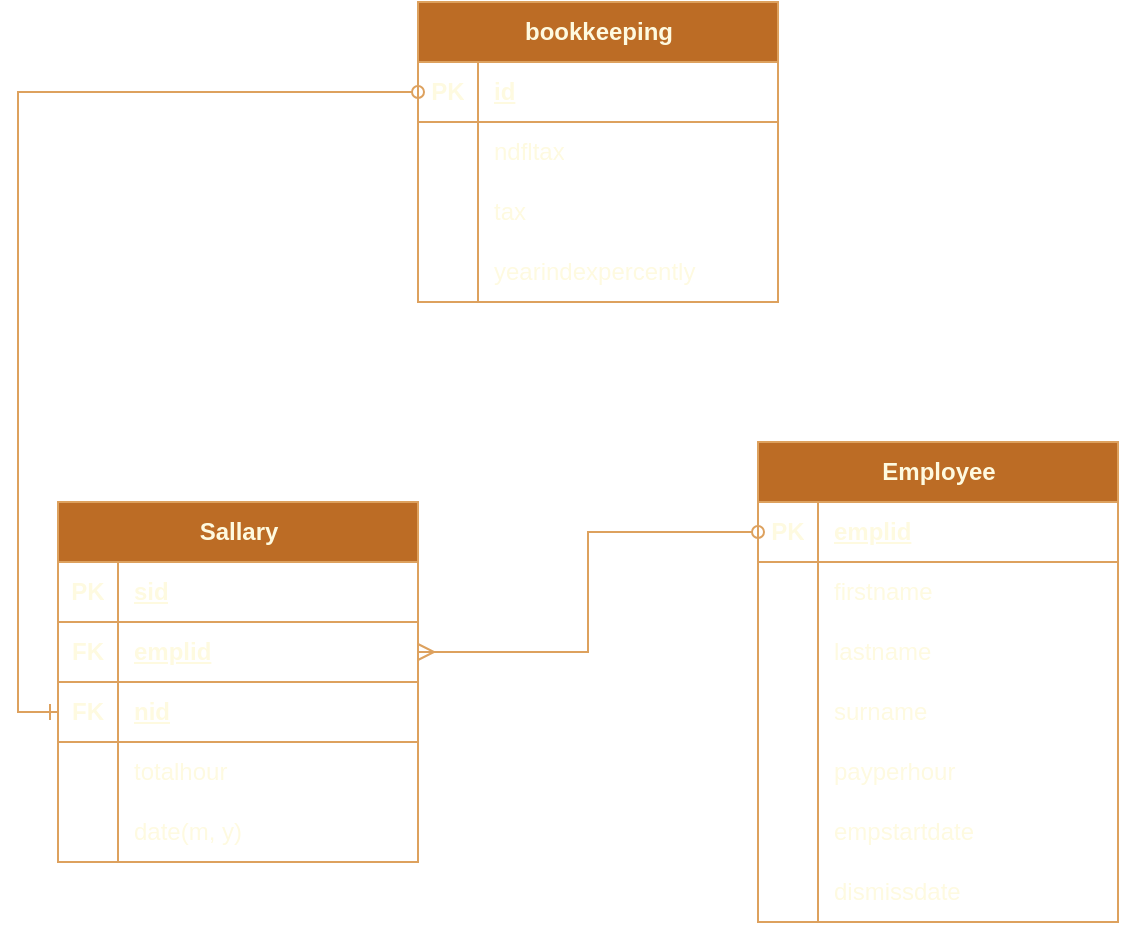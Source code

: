 <mxfile version="24.2.5" type="device">
  <diagram name="Страница — 1" id="LafsXsfQ3ruEzlJ95aAx">
    <mxGraphModel dx="1078" dy="482" grid="1" gridSize="10" guides="1" tooltips="1" connect="1" arrows="1" fold="1" page="1" pageScale="1" pageWidth="1654" pageHeight="2336" math="0" shadow="0">
      <root>
        <mxCell id="0" />
        <mxCell id="1" parent="0" />
        <mxCell id="s_yWa5zJvOJCbXTxceJ7-14" value="Sallary" style="shape=table;startSize=30;container=1;collapsible=1;childLayout=tableLayout;fixedRows=1;rowLines=0;fontStyle=1;align=center;resizeLast=1;html=1;labelBackgroundColor=none;fillColor=#BC6C25;strokeColor=#DDA15E;fontColor=#FEFAE0;" vertex="1" parent="1">
          <mxGeometry x="370" y="290" width="180" height="180" as="geometry" />
        </mxCell>
        <mxCell id="s_yWa5zJvOJCbXTxceJ7-15" value="" style="shape=tableRow;horizontal=0;startSize=0;swimlaneHead=0;swimlaneBody=0;fillColor=none;collapsible=0;dropTarget=0;points=[[0,0.5],[1,0.5]];portConstraint=eastwest;top=0;left=0;right=0;bottom=1;labelBackgroundColor=none;strokeColor=#DDA15E;fontColor=#FEFAE0;" vertex="1" parent="s_yWa5zJvOJCbXTxceJ7-14">
          <mxGeometry y="30" width="180" height="30" as="geometry" />
        </mxCell>
        <mxCell id="s_yWa5zJvOJCbXTxceJ7-16" value="PK" style="shape=partialRectangle;connectable=0;fillColor=none;top=0;left=0;bottom=0;right=0;fontStyle=1;overflow=hidden;whiteSpace=wrap;html=1;labelBackgroundColor=none;strokeColor=#DDA15E;fontColor=#FEFAE0;" vertex="1" parent="s_yWa5zJvOJCbXTxceJ7-15">
          <mxGeometry width="30" height="30" as="geometry">
            <mxRectangle width="30" height="30" as="alternateBounds" />
          </mxGeometry>
        </mxCell>
        <mxCell id="s_yWa5zJvOJCbXTxceJ7-17" value="sid" style="shape=partialRectangle;connectable=0;fillColor=none;top=0;left=0;bottom=0;right=0;align=left;spacingLeft=6;fontStyle=5;overflow=hidden;whiteSpace=wrap;html=1;labelBackgroundColor=none;strokeColor=#DDA15E;fontColor=#FEFAE0;" vertex="1" parent="s_yWa5zJvOJCbXTxceJ7-15">
          <mxGeometry x="30" width="150" height="30" as="geometry">
            <mxRectangle width="150" height="30" as="alternateBounds" />
          </mxGeometry>
        </mxCell>
        <mxCell id="s_yWa5zJvOJCbXTxceJ7-80" style="shape=tableRow;horizontal=0;startSize=0;swimlaneHead=0;swimlaneBody=0;fillColor=none;collapsible=0;dropTarget=0;points=[[0,0.5],[1,0.5]];portConstraint=eastwest;top=0;left=0;right=0;bottom=1;labelBackgroundColor=none;strokeColor=#DDA15E;fontColor=#FEFAE0;" vertex="1" parent="s_yWa5zJvOJCbXTxceJ7-14">
          <mxGeometry y="60" width="180" height="30" as="geometry" />
        </mxCell>
        <mxCell id="s_yWa5zJvOJCbXTxceJ7-81" value="FK" style="shape=partialRectangle;connectable=0;fillColor=none;top=0;left=0;bottom=0;right=0;fontStyle=1;overflow=hidden;whiteSpace=wrap;html=1;labelBackgroundColor=none;strokeColor=#DDA15E;fontColor=#FEFAE0;" vertex="1" parent="s_yWa5zJvOJCbXTxceJ7-80">
          <mxGeometry width="30" height="30" as="geometry">
            <mxRectangle width="30" height="30" as="alternateBounds" />
          </mxGeometry>
        </mxCell>
        <mxCell id="s_yWa5zJvOJCbXTxceJ7-82" value="emplid" style="shape=partialRectangle;connectable=0;fillColor=none;top=0;left=0;bottom=0;right=0;align=left;spacingLeft=6;fontStyle=5;overflow=hidden;whiteSpace=wrap;html=1;labelBackgroundColor=none;strokeColor=#DDA15E;fontColor=#FEFAE0;" vertex="1" parent="s_yWa5zJvOJCbXTxceJ7-80">
          <mxGeometry x="30" width="150" height="30" as="geometry">
            <mxRectangle width="150" height="30" as="alternateBounds" />
          </mxGeometry>
        </mxCell>
        <mxCell id="s_yWa5zJvOJCbXTxceJ7-75" style="shape=tableRow;horizontal=0;startSize=0;swimlaneHead=0;swimlaneBody=0;fillColor=none;collapsible=0;dropTarget=0;points=[[0,0.5],[1,0.5]];portConstraint=eastwest;top=0;left=0;right=0;bottom=1;labelBackgroundColor=none;strokeColor=#DDA15E;fontColor=#FEFAE0;" vertex="1" parent="s_yWa5zJvOJCbXTxceJ7-14">
          <mxGeometry y="90" width="180" height="30" as="geometry" />
        </mxCell>
        <mxCell id="s_yWa5zJvOJCbXTxceJ7-76" value="FK" style="shape=partialRectangle;connectable=0;fillColor=none;top=0;left=0;bottom=0;right=0;fontStyle=1;overflow=hidden;whiteSpace=wrap;html=1;labelBackgroundColor=none;strokeColor=#DDA15E;fontColor=#FEFAE0;" vertex="1" parent="s_yWa5zJvOJCbXTxceJ7-75">
          <mxGeometry width="30" height="30" as="geometry">
            <mxRectangle width="30" height="30" as="alternateBounds" />
          </mxGeometry>
        </mxCell>
        <mxCell id="s_yWa5zJvOJCbXTxceJ7-77" value="nid" style="shape=partialRectangle;connectable=0;fillColor=none;top=0;left=0;bottom=0;right=0;align=left;spacingLeft=6;fontStyle=5;overflow=hidden;whiteSpace=wrap;html=1;labelBackgroundColor=none;strokeColor=#DDA15E;fontColor=#FEFAE0;" vertex="1" parent="s_yWa5zJvOJCbXTxceJ7-75">
          <mxGeometry x="30" width="150" height="30" as="geometry">
            <mxRectangle width="150" height="30" as="alternateBounds" />
          </mxGeometry>
        </mxCell>
        <mxCell id="s_yWa5zJvOJCbXTxceJ7-21" value="" style="shape=tableRow;horizontal=0;startSize=0;swimlaneHead=0;swimlaneBody=0;fillColor=none;collapsible=0;dropTarget=0;points=[[0,0.5],[1,0.5]];portConstraint=eastwest;top=0;left=0;right=0;bottom=0;labelBackgroundColor=none;strokeColor=#DDA15E;fontColor=#FEFAE0;" vertex="1" parent="s_yWa5zJvOJCbXTxceJ7-14">
          <mxGeometry y="120" width="180" height="30" as="geometry" />
        </mxCell>
        <mxCell id="s_yWa5zJvOJCbXTxceJ7-22" value="" style="shape=partialRectangle;connectable=0;fillColor=none;top=0;left=0;bottom=0;right=0;editable=1;overflow=hidden;whiteSpace=wrap;html=1;labelBackgroundColor=none;strokeColor=#DDA15E;fontColor=#FEFAE0;" vertex="1" parent="s_yWa5zJvOJCbXTxceJ7-21">
          <mxGeometry width="30" height="30" as="geometry">
            <mxRectangle width="30" height="30" as="alternateBounds" />
          </mxGeometry>
        </mxCell>
        <mxCell id="s_yWa5zJvOJCbXTxceJ7-23" value="totalhour" style="shape=partialRectangle;connectable=0;fillColor=none;top=0;left=0;bottom=0;right=0;align=left;spacingLeft=6;overflow=hidden;whiteSpace=wrap;html=1;labelBackgroundColor=none;strokeColor=#DDA15E;fontColor=#FEFAE0;" vertex="1" parent="s_yWa5zJvOJCbXTxceJ7-21">
          <mxGeometry x="30" width="150" height="30" as="geometry">
            <mxRectangle width="150" height="30" as="alternateBounds" />
          </mxGeometry>
        </mxCell>
        <mxCell id="s_yWa5zJvOJCbXTxceJ7-62" style="shape=tableRow;horizontal=0;startSize=0;swimlaneHead=0;swimlaneBody=0;fillColor=none;collapsible=0;dropTarget=0;points=[[0,0.5],[1,0.5]];portConstraint=eastwest;top=0;left=0;right=0;bottom=0;labelBackgroundColor=none;strokeColor=#DDA15E;fontColor=#FEFAE0;" vertex="1" parent="s_yWa5zJvOJCbXTxceJ7-14">
          <mxGeometry y="150" width="180" height="30" as="geometry" />
        </mxCell>
        <mxCell id="s_yWa5zJvOJCbXTxceJ7-63" style="shape=partialRectangle;connectable=0;fillColor=none;top=0;left=0;bottom=0;right=0;editable=1;overflow=hidden;whiteSpace=wrap;html=1;labelBackgroundColor=none;strokeColor=#DDA15E;fontColor=#FEFAE0;" vertex="1" parent="s_yWa5zJvOJCbXTxceJ7-62">
          <mxGeometry width="30" height="30" as="geometry">
            <mxRectangle width="30" height="30" as="alternateBounds" />
          </mxGeometry>
        </mxCell>
        <mxCell id="s_yWa5zJvOJCbXTxceJ7-64" value="date(m, y)" style="shape=partialRectangle;connectable=0;fillColor=none;top=0;left=0;bottom=0;right=0;align=left;spacingLeft=6;overflow=hidden;whiteSpace=wrap;html=1;labelBackgroundColor=none;strokeColor=#DDA15E;fontColor=#FEFAE0;" vertex="1" parent="s_yWa5zJvOJCbXTxceJ7-62">
          <mxGeometry x="30" width="150" height="30" as="geometry">
            <mxRectangle width="150" height="30" as="alternateBounds" />
          </mxGeometry>
        </mxCell>
        <mxCell id="s_yWa5zJvOJCbXTxceJ7-27" value="Employee" style="shape=table;startSize=30;container=1;collapsible=1;childLayout=tableLayout;fixedRows=1;rowLines=0;fontStyle=1;align=center;resizeLast=1;html=1;labelBackgroundColor=none;fillColor=#BC6C25;strokeColor=#DDA15E;fontColor=#FEFAE0;" vertex="1" parent="1">
          <mxGeometry x="720" y="260" width="180" height="240" as="geometry" />
        </mxCell>
        <mxCell id="s_yWa5zJvOJCbXTxceJ7-28" value="" style="shape=tableRow;horizontal=0;startSize=0;swimlaneHead=0;swimlaneBody=0;fillColor=none;collapsible=0;dropTarget=0;points=[[0,0.5],[1,0.5]];portConstraint=eastwest;top=0;left=0;right=0;bottom=1;labelBackgroundColor=none;strokeColor=#DDA15E;fontColor=#FEFAE0;" vertex="1" parent="s_yWa5zJvOJCbXTxceJ7-27">
          <mxGeometry y="30" width="180" height="30" as="geometry" />
        </mxCell>
        <mxCell id="s_yWa5zJvOJCbXTxceJ7-29" value="PK" style="shape=partialRectangle;connectable=0;fillColor=none;top=0;left=0;bottom=0;right=0;fontStyle=1;overflow=hidden;whiteSpace=wrap;html=1;labelBackgroundColor=none;strokeColor=#DDA15E;fontColor=#FEFAE0;" vertex="1" parent="s_yWa5zJvOJCbXTxceJ7-28">
          <mxGeometry width="30" height="30" as="geometry">
            <mxRectangle width="30" height="30" as="alternateBounds" />
          </mxGeometry>
        </mxCell>
        <mxCell id="s_yWa5zJvOJCbXTxceJ7-30" value="emplid" style="shape=partialRectangle;connectable=0;fillColor=none;top=0;left=0;bottom=0;right=0;align=left;spacingLeft=6;fontStyle=5;overflow=hidden;whiteSpace=wrap;html=1;labelBackgroundColor=none;strokeColor=#DDA15E;fontColor=#FEFAE0;" vertex="1" parent="s_yWa5zJvOJCbXTxceJ7-28">
          <mxGeometry x="30" width="150" height="30" as="geometry">
            <mxRectangle width="150" height="30" as="alternateBounds" />
          </mxGeometry>
        </mxCell>
        <mxCell id="s_yWa5zJvOJCbXTxceJ7-31" value="" style="shape=tableRow;horizontal=0;startSize=0;swimlaneHead=0;swimlaneBody=0;fillColor=none;collapsible=0;dropTarget=0;points=[[0,0.5],[1,0.5]];portConstraint=eastwest;top=0;left=0;right=0;bottom=0;labelBackgroundColor=none;strokeColor=#DDA15E;fontColor=#FEFAE0;" vertex="1" parent="s_yWa5zJvOJCbXTxceJ7-27">
          <mxGeometry y="60" width="180" height="30" as="geometry" />
        </mxCell>
        <mxCell id="s_yWa5zJvOJCbXTxceJ7-32" value="" style="shape=partialRectangle;connectable=0;fillColor=none;top=0;left=0;bottom=0;right=0;editable=1;overflow=hidden;whiteSpace=wrap;html=1;labelBackgroundColor=none;strokeColor=#DDA15E;fontColor=#FEFAE0;" vertex="1" parent="s_yWa5zJvOJCbXTxceJ7-31">
          <mxGeometry width="30" height="30" as="geometry">
            <mxRectangle width="30" height="30" as="alternateBounds" />
          </mxGeometry>
        </mxCell>
        <mxCell id="s_yWa5zJvOJCbXTxceJ7-33" value="firstname" style="shape=partialRectangle;connectable=0;fillColor=none;top=0;left=0;bottom=0;right=0;align=left;spacingLeft=6;overflow=hidden;whiteSpace=wrap;html=1;labelBackgroundColor=none;strokeColor=#DDA15E;fontColor=#FEFAE0;" vertex="1" parent="s_yWa5zJvOJCbXTxceJ7-31">
          <mxGeometry x="30" width="150" height="30" as="geometry">
            <mxRectangle width="150" height="30" as="alternateBounds" />
          </mxGeometry>
        </mxCell>
        <mxCell id="s_yWa5zJvOJCbXTxceJ7-34" value="" style="shape=tableRow;horizontal=0;startSize=0;swimlaneHead=0;swimlaneBody=0;fillColor=none;collapsible=0;dropTarget=0;points=[[0,0.5],[1,0.5]];portConstraint=eastwest;top=0;left=0;right=0;bottom=0;labelBackgroundColor=none;strokeColor=#DDA15E;fontColor=#FEFAE0;" vertex="1" parent="s_yWa5zJvOJCbXTxceJ7-27">
          <mxGeometry y="90" width="180" height="30" as="geometry" />
        </mxCell>
        <mxCell id="s_yWa5zJvOJCbXTxceJ7-35" value="" style="shape=partialRectangle;connectable=0;fillColor=none;top=0;left=0;bottom=0;right=0;editable=1;overflow=hidden;whiteSpace=wrap;html=1;labelBackgroundColor=none;strokeColor=#DDA15E;fontColor=#FEFAE0;" vertex="1" parent="s_yWa5zJvOJCbXTxceJ7-34">
          <mxGeometry width="30" height="30" as="geometry">
            <mxRectangle width="30" height="30" as="alternateBounds" />
          </mxGeometry>
        </mxCell>
        <mxCell id="s_yWa5zJvOJCbXTxceJ7-36" value="lastname" style="shape=partialRectangle;connectable=0;fillColor=none;top=0;left=0;bottom=0;right=0;align=left;spacingLeft=6;overflow=hidden;whiteSpace=wrap;html=1;labelBackgroundColor=none;strokeColor=#DDA15E;fontColor=#FEFAE0;" vertex="1" parent="s_yWa5zJvOJCbXTxceJ7-34">
          <mxGeometry x="30" width="150" height="30" as="geometry">
            <mxRectangle width="150" height="30" as="alternateBounds" />
          </mxGeometry>
        </mxCell>
        <mxCell id="s_yWa5zJvOJCbXTxceJ7-37" value="" style="shape=tableRow;horizontal=0;startSize=0;swimlaneHead=0;swimlaneBody=0;fillColor=none;collapsible=0;dropTarget=0;points=[[0,0.5],[1,0.5]];portConstraint=eastwest;top=0;left=0;right=0;bottom=0;labelBackgroundColor=none;strokeColor=#DDA15E;fontColor=#FEFAE0;" vertex="1" parent="s_yWa5zJvOJCbXTxceJ7-27">
          <mxGeometry y="120" width="180" height="30" as="geometry" />
        </mxCell>
        <mxCell id="s_yWa5zJvOJCbXTxceJ7-38" value="" style="shape=partialRectangle;connectable=0;fillColor=none;top=0;left=0;bottom=0;right=0;editable=1;overflow=hidden;whiteSpace=wrap;html=1;labelBackgroundColor=none;strokeColor=#DDA15E;fontColor=#FEFAE0;" vertex="1" parent="s_yWa5zJvOJCbXTxceJ7-37">
          <mxGeometry width="30" height="30" as="geometry">
            <mxRectangle width="30" height="30" as="alternateBounds" />
          </mxGeometry>
        </mxCell>
        <mxCell id="s_yWa5zJvOJCbXTxceJ7-39" value="surname" style="shape=partialRectangle;connectable=0;fillColor=none;top=0;left=0;bottom=0;right=0;align=left;spacingLeft=6;overflow=hidden;whiteSpace=wrap;html=1;labelBackgroundColor=none;strokeColor=#DDA15E;fontColor=#FEFAE0;" vertex="1" parent="s_yWa5zJvOJCbXTxceJ7-37">
          <mxGeometry x="30" width="150" height="30" as="geometry">
            <mxRectangle width="150" height="30" as="alternateBounds" />
          </mxGeometry>
        </mxCell>
        <mxCell id="s_yWa5zJvOJCbXTxceJ7-53" style="shape=tableRow;horizontal=0;startSize=0;swimlaneHead=0;swimlaneBody=0;fillColor=none;collapsible=0;dropTarget=0;points=[[0,0.5],[1,0.5]];portConstraint=eastwest;top=0;left=0;right=0;bottom=0;labelBackgroundColor=none;strokeColor=#DDA15E;fontColor=#FEFAE0;" vertex="1" parent="s_yWa5zJvOJCbXTxceJ7-27">
          <mxGeometry y="150" width="180" height="30" as="geometry" />
        </mxCell>
        <mxCell id="s_yWa5zJvOJCbXTxceJ7-54" style="shape=partialRectangle;connectable=0;fillColor=none;top=0;left=0;bottom=0;right=0;editable=1;overflow=hidden;whiteSpace=wrap;html=1;labelBackgroundColor=none;strokeColor=#DDA15E;fontColor=#FEFAE0;" vertex="1" parent="s_yWa5zJvOJCbXTxceJ7-53">
          <mxGeometry width="30" height="30" as="geometry">
            <mxRectangle width="30" height="30" as="alternateBounds" />
          </mxGeometry>
        </mxCell>
        <mxCell id="s_yWa5zJvOJCbXTxceJ7-55" value="payperhour" style="shape=partialRectangle;connectable=0;fillColor=none;top=0;left=0;bottom=0;right=0;align=left;spacingLeft=6;overflow=hidden;whiteSpace=wrap;html=1;labelBackgroundColor=none;strokeColor=#DDA15E;fontColor=#FEFAE0;" vertex="1" parent="s_yWa5zJvOJCbXTxceJ7-53">
          <mxGeometry x="30" width="150" height="30" as="geometry">
            <mxRectangle width="150" height="30" as="alternateBounds" />
          </mxGeometry>
        </mxCell>
        <mxCell id="s_yWa5zJvOJCbXTxceJ7-56" style="shape=tableRow;horizontal=0;startSize=0;swimlaneHead=0;swimlaneBody=0;fillColor=none;collapsible=0;dropTarget=0;points=[[0,0.5],[1,0.5]];portConstraint=eastwest;top=0;left=0;right=0;bottom=0;labelBackgroundColor=none;strokeColor=#DDA15E;fontColor=#FEFAE0;" vertex="1" parent="s_yWa5zJvOJCbXTxceJ7-27">
          <mxGeometry y="180" width="180" height="30" as="geometry" />
        </mxCell>
        <mxCell id="s_yWa5zJvOJCbXTxceJ7-57" style="shape=partialRectangle;connectable=0;fillColor=none;top=0;left=0;bottom=0;right=0;editable=1;overflow=hidden;whiteSpace=wrap;html=1;labelBackgroundColor=none;strokeColor=#DDA15E;fontColor=#FEFAE0;" vertex="1" parent="s_yWa5zJvOJCbXTxceJ7-56">
          <mxGeometry width="30" height="30" as="geometry">
            <mxRectangle width="30" height="30" as="alternateBounds" />
          </mxGeometry>
        </mxCell>
        <mxCell id="s_yWa5zJvOJCbXTxceJ7-58" value="empstartdate" style="shape=partialRectangle;connectable=0;fillColor=none;top=0;left=0;bottom=0;right=0;align=left;spacingLeft=6;overflow=hidden;whiteSpace=wrap;html=1;labelBackgroundColor=none;strokeColor=#DDA15E;fontColor=#FEFAE0;" vertex="1" parent="s_yWa5zJvOJCbXTxceJ7-56">
          <mxGeometry x="30" width="150" height="30" as="geometry">
            <mxRectangle width="150" height="30" as="alternateBounds" />
          </mxGeometry>
        </mxCell>
        <mxCell id="s_yWa5zJvOJCbXTxceJ7-59" style="shape=tableRow;horizontal=0;startSize=0;swimlaneHead=0;swimlaneBody=0;fillColor=none;collapsible=0;dropTarget=0;points=[[0,0.5],[1,0.5]];portConstraint=eastwest;top=0;left=0;right=0;bottom=0;labelBackgroundColor=none;strokeColor=#DDA15E;fontColor=#FEFAE0;" vertex="1" parent="s_yWa5zJvOJCbXTxceJ7-27">
          <mxGeometry y="210" width="180" height="30" as="geometry" />
        </mxCell>
        <mxCell id="s_yWa5zJvOJCbXTxceJ7-60" style="shape=partialRectangle;connectable=0;fillColor=none;top=0;left=0;bottom=0;right=0;editable=1;overflow=hidden;whiteSpace=wrap;html=1;labelBackgroundColor=none;strokeColor=#DDA15E;fontColor=#FEFAE0;" vertex="1" parent="s_yWa5zJvOJCbXTxceJ7-59">
          <mxGeometry width="30" height="30" as="geometry">
            <mxRectangle width="30" height="30" as="alternateBounds" />
          </mxGeometry>
        </mxCell>
        <mxCell id="s_yWa5zJvOJCbXTxceJ7-61" value="dismissdate" style="shape=partialRectangle;connectable=0;fillColor=none;top=0;left=0;bottom=0;right=0;align=left;spacingLeft=6;overflow=hidden;whiteSpace=wrap;html=1;labelBackgroundColor=none;strokeColor=#DDA15E;fontColor=#FEFAE0;" vertex="1" parent="s_yWa5zJvOJCbXTxceJ7-59">
          <mxGeometry x="30" width="150" height="30" as="geometry">
            <mxRectangle width="150" height="30" as="alternateBounds" />
          </mxGeometry>
        </mxCell>
        <mxCell id="s_yWa5zJvOJCbXTxceJ7-40" value="bookkeeping" style="shape=table;startSize=30;container=1;collapsible=1;childLayout=tableLayout;fixedRows=1;rowLines=0;fontStyle=1;align=center;resizeLast=1;html=1;labelBackgroundColor=none;fillColor=#BC6C25;strokeColor=#DDA15E;fontColor=#FEFAE0;" vertex="1" parent="1">
          <mxGeometry x="550" y="40" width="180" height="150" as="geometry" />
        </mxCell>
        <mxCell id="s_yWa5zJvOJCbXTxceJ7-41" value="" style="shape=tableRow;horizontal=0;startSize=0;swimlaneHead=0;swimlaneBody=0;fillColor=none;collapsible=0;dropTarget=0;points=[[0,0.5],[1,0.5]];portConstraint=eastwest;top=0;left=0;right=0;bottom=1;labelBackgroundColor=none;strokeColor=#DDA15E;fontColor=#FEFAE0;" vertex="1" parent="s_yWa5zJvOJCbXTxceJ7-40">
          <mxGeometry y="30" width="180" height="30" as="geometry" />
        </mxCell>
        <mxCell id="s_yWa5zJvOJCbXTxceJ7-42" value="PK" style="shape=partialRectangle;connectable=0;fillColor=none;top=0;left=0;bottom=0;right=0;fontStyle=1;overflow=hidden;whiteSpace=wrap;html=1;labelBackgroundColor=none;strokeColor=#DDA15E;fontColor=#FEFAE0;" vertex="1" parent="s_yWa5zJvOJCbXTxceJ7-41">
          <mxGeometry width="30" height="30" as="geometry">
            <mxRectangle width="30" height="30" as="alternateBounds" />
          </mxGeometry>
        </mxCell>
        <mxCell id="s_yWa5zJvOJCbXTxceJ7-43" value="id" style="shape=partialRectangle;connectable=0;fillColor=none;top=0;left=0;bottom=0;right=0;align=left;spacingLeft=6;fontStyle=5;overflow=hidden;whiteSpace=wrap;html=1;labelBackgroundColor=none;strokeColor=#DDA15E;fontColor=#FEFAE0;" vertex="1" parent="s_yWa5zJvOJCbXTxceJ7-41">
          <mxGeometry x="30" width="150" height="30" as="geometry">
            <mxRectangle width="150" height="30" as="alternateBounds" />
          </mxGeometry>
        </mxCell>
        <mxCell id="s_yWa5zJvOJCbXTxceJ7-44" value="" style="shape=tableRow;horizontal=0;startSize=0;swimlaneHead=0;swimlaneBody=0;fillColor=none;collapsible=0;dropTarget=0;points=[[0,0.5],[1,0.5]];portConstraint=eastwest;top=0;left=0;right=0;bottom=0;labelBackgroundColor=none;strokeColor=#DDA15E;fontColor=#FEFAE0;" vertex="1" parent="s_yWa5zJvOJCbXTxceJ7-40">
          <mxGeometry y="60" width="180" height="30" as="geometry" />
        </mxCell>
        <mxCell id="s_yWa5zJvOJCbXTxceJ7-45" value="" style="shape=partialRectangle;connectable=0;fillColor=none;top=0;left=0;bottom=0;right=0;editable=1;overflow=hidden;whiteSpace=wrap;html=1;labelBackgroundColor=none;strokeColor=#DDA15E;fontColor=#FEFAE0;" vertex="1" parent="s_yWa5zJvOJCbXTxceJ7-44">
          <mxGeometry width="30" height="30" as="geometry">
            <mxRectangle width="30" height="30" as="alternateBounds" />
          </mxGeometry>
        </mxCell>
        <mxCell id="s_yWa5zJvOJCbXTxceJ7-46" value="ndfltax" style="shape=partialRectangle;connectable=0;fillColor=none;top=0;left=0;bottom=0;right=0;align=left;spacingLeft=6;overflow=hidden;whiteSpace=wrap;html=1;labelBackgroundColor=none;strokeColor=#DDA15E;fontColor=#FEFAE0;" vertex="1" parent="s_yWa5zJvOJCbXTxceJ7-44">
          <mxGeometry x="30" width="150" height="30" as="geometry">
            <mxRectangle width="150" height="30" as="alternateBounds" />
          </mxGeometry>
        </mxCell>
        <mxCell id="s_yWa5zJvOJCbXTxceJ7-47" value="" style="shape=tableRow;horizontal=0;startSize=0;swimlaneHead=0;swimlaneBody=0;fillColor=none;collapsible=0;dropTarget=0;points=[[0,0.5],[1,0.5]];portConstraint=eastwest;top=0;left=0;right=0;bottom=0;labelBackgroundColor=none;strokeColor=#DDA15E;fontColor=#FEFAE0;" vertex="1" parent="s_yWa5zJvOJCbXTxceJ7-40">
          <mxGeometry y="90" width="180" height="30" as="geometry" />
        </mxCell>
        <mxCell id="s_yWa5zJvOJCbXTxceJ7-48" value="" style="shape=partialRectangle;connectable=0;fillColor=none;top=0;left=0;bottom=0;right=0;editable=1;overflow=hidden;whiteSpace=wrap;html=1;labelBackgroundColor=none;strokeColor=#DDA15E;fontColor=#FEFAE0;" vertex="1" parent="s_yWa5zJvOJCbXTxceJ7-47">
          <mxGeometry width="30" height="30" as="geometry">
            <mxRectangle width="30" height="30" as="alternateBounds" />
          </mxGeometry>
        </mxCell>
        <mxCell id="s_yWa5zJvOJCbXTxceJ7-49" value="tax" style="shape=partialRectangle;connectable=0;fillColor=none;top=0;left=0;bottom=0;right=0;align=left;spacingLeft=6;overflow=hidden;whiteSpace=wrap;html=1;labelBackgroundColor=none;strokeColor=#DDA15E;fontColor=#FEFAE0;" vertex="1" parent="s_yWa5zJvOJCbXTxceJ7-47">
          <mxGeometry x="30" width="150" height="30" as="geometry">
            <mxRectangle width="150" height="30" as="alternateBounds" />
          </mxGeometry>
        </mxCell>
        <mxCell id="s_yWa5zJvOJCbXTxceJ7-65" style="shape=tableRow;horizontal=0;startSize=0;swimlaneHead=0;swimlaneBody=0;fillColor=none;collapsible=0;dropTarget=0;points=[[0,0.5],[1,0.5]];portConstraint=eastwest;top=0;left=0;right=0;bottom=0;labelBackgroundColor=none;strokeColor=#DDA15E;fontColor=#FEFAE0;" vertex="1" parent="s_yWa5zJvOJCbXTxceJ7-40">
          <mxGeometry y="120" width="180" height="30" as="geometry" />
        </mxCell>
        <mxCell id="s_yWa5zJvOJCbXTxceJ7-66" style="shape=partialRectangle;connectable=0;fillColor=none;top=0;left=0;bottom=0;right=0;editable=1;overflow=hidden;whiteSpace=wrap;html=1;labelBackgroundColor=none;strokeColor=#DDA15E;fontColor=#FEFAE0;" vertex="1" parent="s_yWa5zJvOJCbXTxceJ7-65">
          <mxGeometry width="30" height="30" as="geometry">
            <mxRectangle width="30" height="30" as="alternateBounds" />
          </mxGeometry>
        </mxCell>
        <mxCell id="s_yWa5zJvOJCbXTxceJ7-67" value="yearindexpercently" style="shape=partialRectangle;connectable=0;fillColor=none;top=0;left=0;bottom=0;right=0;align=left;spacingLeft=6;overflow=hidden;whiteSpace=wrap;html=1;labelBackgroundColor=none;strokeColor=#DDA15E;fontColor=#FEFAE0;" vertex="1" parent="s_yWa5zJvOJCbXTxceJ7-65">
          <mxGeometry x="30" width="150" height="30" as="geometry">
            <mxRectangle width="150" height="30" as="alternateBounds" />
          </mxGeometry>
        </mxCell>
        <mxCell id="s_yWa5zJvOJCbXTxceJ7-78" style="edgeStyle=orthogonalEdgeStyle;rounded=0;orthogonalLoop=1;jettySize=auto;html=1;exitX=0;exitY=0.5;exitDx=0;exitDy=0;entryX=0;entryY=0.5;entryDx=0;entryDy=0;endArrow=ERone;endFill=0;startArrow=oval;startFill=0;labelBackgroundColor=none;strokeColor=#DDA15E;fontColor=default;" edge="1" parent="1" source="s_yWa5zJvOJCbXTxceJ7-41" target="s_yWa5zJvOJCbXTxceJ7-75">
          <mxGeometry relative="1" as="geometry" />
        </mxCell>
        <mxCell id="s_yWa5zJvOJCbXTxceJ7-79" style="edgeStyle=orthogonalEdgeStyle;rounded=0;orthogonalLoop=1;jettySize=auto;html=1;exitX=1;exitY=0.5;exitDx=0;exitDy=0;entryX=0;entryY=0.5;entryDx=0;entryDy=0;labelBackgroundColor=none;strokeColor=#DDA15E;fontColor=default;" edge="1" parent="1" source="s_yWa5zJvOJCbXTxceJ7-15" target="s_yWa5zJvOJCbXTxceJ7-71">
          <mxGeometry relative="1" as="geometry" />
        </mxCell>
        <mxCell id="s_yWa5zJvOJCbXTxceJ7-83" style="edgeStyle=orthogonalEdgeStyle;rounded=0;orthogonalLoop=1;jettySize=auto;html=1;exitX=0;exitY=0.5;exitDx=0;exitDy=0;entryX=1;entryY=0.5;entryDx=0;entryDy=0;endArrow=ERmany;endFill=0;startArrow=oval;startFill=0;labelBackgroundColor=none;strokeColor=#DDA15E;fontColor=default;" edge="1" parent="1" source="s_yWa5zJvOJCbXTxceJ7-28" target="s_yWa5zJvOJCbXTxceJ7-80">
          <mxGeometry relative="1" as="geometry" />
        </mxCell>
      </root>
    </mxGraphModel>
  </diagram>
</mxfile>
